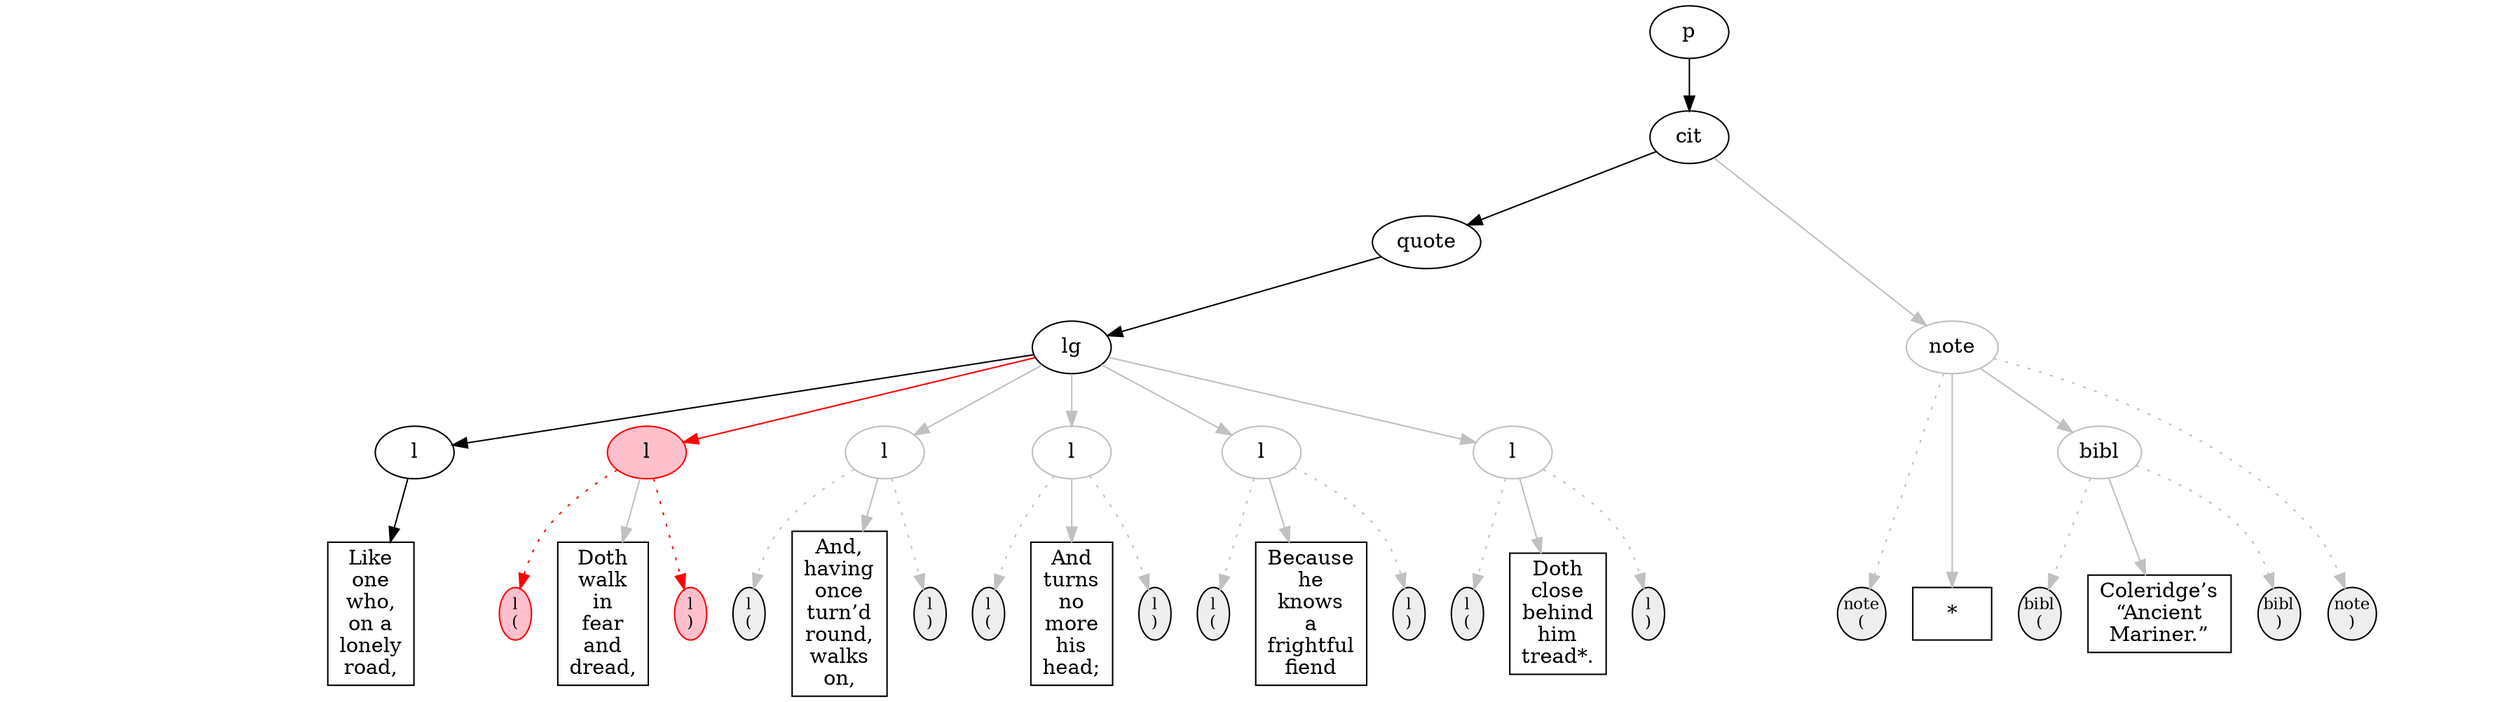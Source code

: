 digraph { 
  node [ordering=out]; 
  subgraph { 
    rank=same; 
// p_0 is past at 
start_p_0 [label="p\n(", shape=ellipse, width=0.3, margin=0, fontsize=11, color=transparent, style=invis, fillcolor="#EEEEEE"];
end_p_0 [label="p\n)", shape=ellipse, width=0.3, margin=0, fontsize=11, color=transparent, style=invis, fillcolor="#EEEEEE"];
// pcd1 is past at 
// cit_0 is past at 
start_cit_0 [label="cit\n(", shape=ellipse, width=0.3, margin=0, fontsize=11, color=transparent, style=invis, fillcolor="#EEEEEE"];
end_cit_0 [label="cit\n)", shape=ellipse, width=0.3, margin=0, fontsize=11, color=transparent, style=invis, fillcolor="#EEEEEE"];
// pcd2 is past at 
// quote_0 is past at 
start_quote_0 [label="quote\n(", shape=ellipse, width=0.3, margin=0, fontsize=11, color=transparent, style=invis, fillcolor="#EEEEEE"];
end_quote_0 [label="quote\n)", shape=ellipse, width=0.3, margin=0, fontsize=11, color=transparent, style=invis, fillcolor="#EEEEEE"];
// pcd3 is past at 
// lg_0 is past at 
start_lg_0 [label="lg\n(", shape=ellipse, width=0.3, margin=0, fontsize=11, color=transparent, style=invis, fillcolor="#EEEEEE"];
end_lg_0 [label="lg\n)", shape=ellipse, width=0.3, margin=0, fontsize=11, color=transparent, style=invis, fillcolor="#EEEEEE"];
// pcd4 is past at 
// l_0 is past at 
start_l_0 [label="l\n(", shape=ellipse, width=0.3, margin=0, fontsize=11, color=transparent, style=invis, fillcolor="#EEEEEE"];
end_l_0 [label="l\n)", shape=ellipse, width=0.3, margin=0, fontsize=11, color=transparent, style=invis, fillcolor="#EEEEEE"];
// pcd5 is past at 
pcd5 [shape=box, label="Like\none\nwho,\non a\nlonely\nroad,", color=black];
// pcd6 is past at 
// l_1 is current at 
start_l_1 [label="l\n(", shape=ellipse, width=0.3, margin=0, fontsize=11, color=red, style=filled, fillcolor=pink];
end_l_1 [label="l\n)", shape=ellipse, width=0.3, margin=0, fontsize=11, color=red, style=filled, fillcolor=pink];
// pcd7 is future at 
pcd7 [shape=box, label="Doth\nwalk\nin\nfear\nand\ndread,", color=black];
// pcd8 is future at 
// l_2 is future at 
start_l_2 [label="l\n(", shape=ellipse, width=0.3, margin=0, fontsize=11, color=black, style=filled, fillcolor="#EEEEEE"];
end_l_2 [label="l\n)", shape=ellipse, width=0.3, margin=0, fontsize=11, color=black, style=filled, fillcolor="#EEEEEE"];
// pcd9 is future at 
pcd9 [shape=box, label="And,\nhaving\nonce\nturn’d\nround,\nwalks\non,", color=black];
// pcd10 is future at 
// l_3 is future at 
start_l_3 [label="l\n(", shape=ellipse, width=0.3, margin=0, fontsize=11, color=black, style=filled, fillcolor="#EEEEEE"];
end_l_3 [label="l\n)", shape=ellipse, width=0.3, margin=0, fontsize=11, color=black, style=filled, fillcolor="#EEEEEE"];
// pcd11 is future at 
pcd11 [shape=box, label="And\nturns\nno\nmore\nhis\nhead;", color=black];
// pcd12 is future at 
// l_4 is future at 
start_l_4 [label="l\n(", shape=ellipse, width=0.3, margin=0, fontsize=11, color=black, style=filled, fillcolor="#EEEEEE"];
end_l_4 [label="l\n)", shape=ellipse, width=0.3, margin=0, fontsize=11, color=black, style=filled, fillcolor="#EEEEEE"];
// pcd13 is future at 
pcd13 [shape=box, label="Because\nhe\nknows\na\nfrightful\nfiend", color=black];
// pcd14 is future at 
// l_5 is future at 
start_l_5 [label="l\n(", shape=ellipse, width=0.3, margin=0, fontsize=11, color=black, style=filled, fillcolor="#EEEEEE"];
end_l_5 [label="l\n)", shape=ellipse, width=0.3, margin=0, fontsize=11, color=black, style=filled, fillcolor="#EEEEEE"];
// pcd15 is future at 
pcd15 [shape=box, label="Doth\nclose\nbehind\nhim\ntread*.", color=black];
// pcd16 is future at 
// pcd17 is future at 
// pcd18 is future at 
// note_8 is future at 
start_note_8 [label="note\n(", shape=ellipse, width=0.3, margin=0, fontsize=11, color=black, style=filled, fillcolor="#EEEEEE"];
end_note_8 [label="note\n)", shape=ellipse, width=0.3, margin=0, fontsize=11, color=black, style=filled, fillcolor="#EEEEEE"];
// pcd19 is future at 
pcd19 [shape=box, label="*\n", color=black];
// bibl_8 is future at 
start_bibl_8 [label="bibl\n(", shape=ellipse, width=0.3, margin=0, fontsize=11, color=black, style=filled, fillcolor="#EEEEEE"];
end_bibl_8 [label="bibl\n)", shape=ellipse, width=0.3, margin=0, fontsize=11, color=black, style=filled, fillcolor="#EEEEEE"];
// pcd20 is future at 
pcd20 [shape=box, label="Coleridge’s\n“Ancient\nMariner.”", color=black];
// pcd21 is future at 
// pcd22 is future at 
// pcd23 is future at 
  } 

p_0 [label=p, color=black, shape=oval]; 
cit_0 [label=cit, color=black, shape=oval]; 
quote_0 [label=quote, color=black, shape=oval]; 
lg_0 [label=lg, color=black, shape=oval]; 
l_0 [label=l, color=black, shape=oval]; 
l_1 [label=l, color=red, shape=oval, style=filled, fillcolor=pink]; 
l_2 [label=l, color=gray, shape=oval]; 
l_3 [label=l, color=gray, shape=oval]; 
l_4 [label=l, color=gray, shape=oval]; 
l_5 [label=l, color=gray, shape=oval]; 
note_8 [label=note, color=gray, shape=oval]; 
bibl_8 [label=bibl, color=gray, shape=oval]; 

p_0 -> start_p_0 [color=black, style=invis, arrowhead=none];
p_0 -> cit_0 [color=black, style=solid];
p_0 -> end_p_0 [color=black, style=invis, arrowhead=none];
cit_0 -> start_cit_0 [color=black, style=invis, arrowhead=none];
cit_0 -> quote_0 [color=black, style=solid];
cit_0 -> note_8 [color=gray, style=solid];
cit_0 -> end_cit_0 [color=black, style=invis, arrowhead=none];
quote_0 -> start_quote_0 [color=black, style=invis, arrowhead=none];
quote_0 -> lg_0 [color=black, style=solid];
quote_0 -> end_quote_0 [color=black, style=invis, arrowhead=none];
lg_0 -> start_lg_0 [color=black, style=invis, arrowhead=none];
lg_0 -> l_0 [color=black, style=solid];
lg_0 -> l_1 [color=red, style=solid];
lg_0 -> l_2 [color=gray, style=solid];
lg_0 -> l_3 [color=gray, style=solid];
lg_0 -> l_4 [color=gray, style=solid];
lg_0 -> l_5 [color=gray, style=solid];
lg_0 -> end_lg_0 [color=black, style=invis, arrowhead=none];
l_0 -> start_l_0 [color=black, style=invis, arrowhead=none];
l_0 -> pcd5 [color=black, style=solid];
l_0 -> end_l_0 [color=black, style=invis, arrowhead=none];
l_1 -> start_l_1 [color=red, style=dotted];
l_1 -> pcd7 [color=gray, style=solid];
l_1 -> end_l_1 [color=red, style=dotted];
l_2 -> start_l_2 [color=gray, style=dotted];
l_2 -> pcd9 [color=gray, style=solid];
l_2 -> end_l_2 [color=gray, style=dotted];
l_3 -> start_l_3 [color=gray, style=dotted];
l_3 -> pcd11 [color=gray, style=solid];
l_3 -> end_l_3 [color=gray, style=dotted];
l_4 -> start_l_4 [color=gray, style=dotted];
l_4 -> pcd13 [color=gray, style=solid];
l_4 -> end_l_4 [color=gray, style=dotted];
l_5 -> start_l_5 [color=gray, style=dotted];
l_5 -> pcd15 [color=gray, style=solid];
l_5 -> end_l_5 [color=gray, style=dotted];
note_8 -> start_note_8 [color=gray, style=dotted];
note_8 -> pcd19 [color=gray, style=solid];
note_8 -> bibl_8 [color=gray, style=solid];
note_8 -> end_note_8 [color=gray, style=dotted];
bibl_8 -> start_bibl_8 [color=gray, style=dotted];
bibl_8 -> pcd20 [color=gray, style=solid];
bibl_8 -> end_bibl_8 [color=gray, style=dotted];
}
